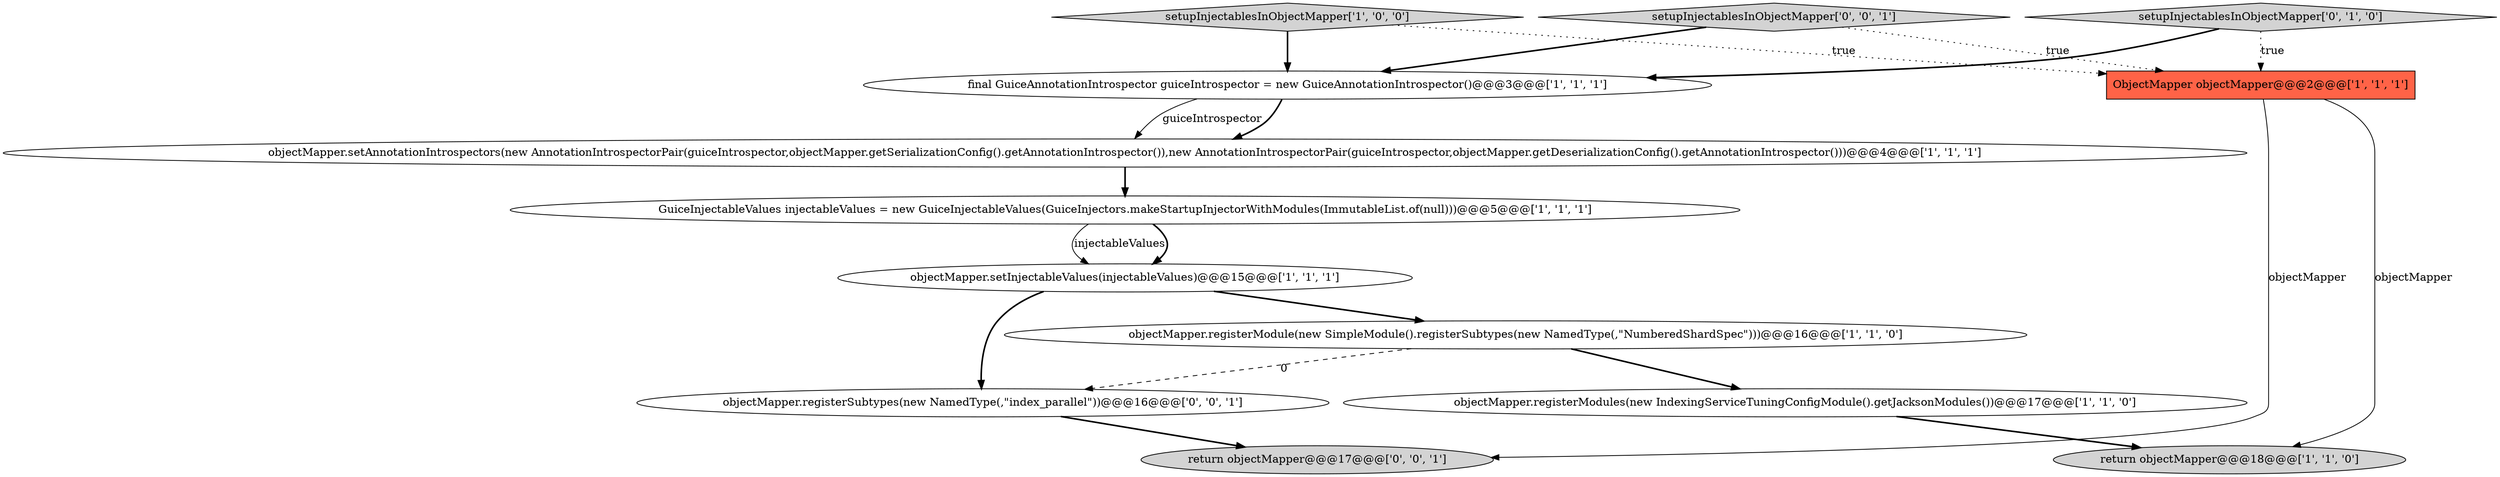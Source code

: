 digraph {
0 [style = filled, label = "GuiceInjectableValues injectableValues = new GuiceInjectableValues(GuiceInjectors.makeStartupInjectorWithModules(ImmutableList.of(null)))@@@5@@@['1', '1', '1']", fillcolor = white, shape = ellipse image = "AAA0AAABBB1BBB"];
11 [style = filled, label = "return objectMapper@@@17@@@['0', '0', '1']", fillcolor = lightgray, shape = ellipse image = "AAA0AAABBB3BBB"];
1 [style = filled, label = "objectMapper.registerModule(new SimpleModule().registerSubtypes(new NamedType(,\"NumberedShardSpec\")))@@@16@@@['1', '1', '0']", fillcolor = white, shape = ellipse image = "AAA0AAABBB1BBB"];
10 [style = filled, label = "objectMapper.registerSubtypes(new NamedType(,\"index_parallel\"))@@@16@@@['0', '0', '1']", fillcolor = white, shape = ellipse image = "AAA0AAABBB3BBB"];
5 [style = filled, label = "return objectMapper@@@18@@@['1', '1', '0']", fillcolor = lightgray, shape = ellipse image = "AAA0AAABBB1BBB"];
2 [style = filled, label = "objectMapper.registerModules(new IndexingServiceTuningConfigModule().getJacksonModules())@@@17@@@['1', '1', '0']", fillcolor = white, shape = ellipse image = "AAA0AAABBB1BBB"];
4 [style = filled, label = "objectMapper.setAnnotationIntrospectors(new AnnotationIntrospectorPair(guiceIntrospector,objectMapper.getSerializationConfig().getAnnotationIntrospector()),new AnnotationIntrospectorPair(guiceIntrospector,objectMapper.getDeserializationConfig().getAnnotationIntrospector()))@@@4@@@['1', '1', '1']", fillcolor = white, shape = ellipse image = "AAA0AAABBB1BBB"];
6 [style = filled, label = "ObjectMapper objectMapper@@@2@@@['1', '1', '1']", fillcolor = tomato, shape = box image = "AAA0AAABBB1BBB"];
12 [style = filled, label = "setupInjectablesInObjectMapper['0', '0', '1']", fillcolor = lightgray, shape = diamond image = "AAA0AAABBB3BBB"];
7 [style = filled, label = "objectMapper.setInjectableValues(injectableValues)@@@15@@@['1', '1', '1']", fillcolor = white, shape = ellipse image = "AAA0AAABBB1BBB"];
8 [style = filled, label = "setupInjectablesInObjectMapper['1', '0', '0']", fillcolor = lightgray, shape = diamond image = "AAA0AAABBB1BBB"];
3 [style = filled, label = "final GuiceAnnotationIntrospector guiceIntrospector = new GuiceAnnotationIntrospector()@@@3@@@['1', '1', '1']", fillcolor = white, shape = ellipse image = "AAA0AAABBB1BBB"];
9 [style = filled, label = "setupInjectablesInObjectMapper['0', '1', '0']", fillcolor = lightgray, shape = diamond image = "AAA0AAABBB2BBB"];
6->11 [style = solid, label="objectMapper"];
3->4 [style = solid, label="guiceIntrospector"];
8->6 [style = dotted, label="true"];
9->3 [style = bold, label=""];
7->1 [style = bold, label=""];
9->6 [style = dotted, label="true"];
12->6 [style = dotted, label="true"];
10->11 [style = bold, label=""];
1->10 [style = dashed, label="0"];
12->3 [style = bold, label=""];
0->7 [style = solid, label="injectableValues"];
3->4 [style = bold, label=""];
1->2 [style = bold, label=""];
7->10 [style = bold, label=""];
4->0 [style = bold, label=""];
8->3 [style = bold, label=""];
0->7 [style = bold, label=""];
2->5 [style = bold, label=""];
6->5 [style = solid, label="objectMapper"];
}
